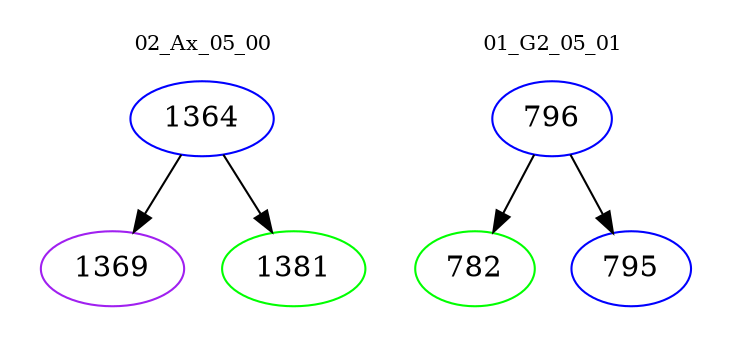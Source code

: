 digraph{
subgraph cluster_0 {
color = white
label = "02_Ax_05_00";
fontsize=10;
T0_1364 [label="1364", color="blue"]
T0_1364 -> T0_1369 [color="black"]
T0_1369 [label="1369", color="purple"]
T0_1364 -> T0_1381 [color="black"]
T0_1381 [label="1381", color="green"]
}
subgraph cluster_1 {
color = white
label = "01_G2_05_01";
fontsize=10;
T1_796 [label="796", color="blue"]
T1_796 -> T1_782 [color="black"]
T1_782 [label="782", color="green"]
T1_796 -> T1_795 [color="black"]
T1_795 [label="795", color="blue"]
}
}
